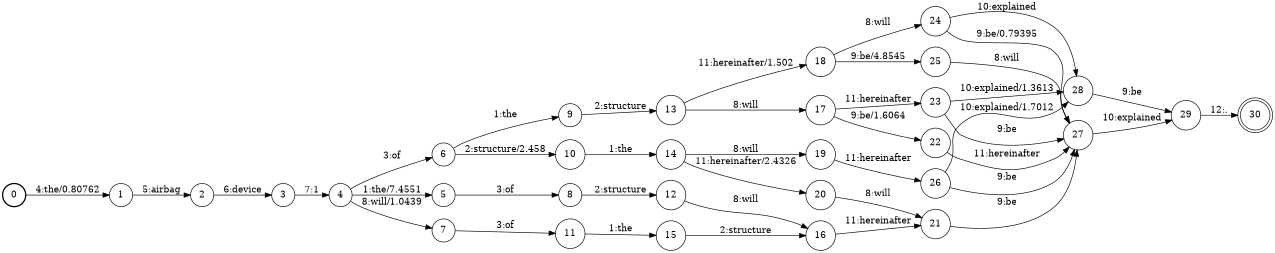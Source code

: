 digraph FST {
rankdir = LR;
size = "8.5,11";
label = "";
center = 1;
orientation = Portrait;
ranksep = "0.4";
nodesep = "0.25";
0 [label = "0", shape = circle, style = bold, fontsize = 14]
	0 -> 1 [label = "4:the/0.80762", fontsize = 14];
1 [label = "1", shape = circle, style = solid, fontsize = 14]
	1 -> 2 [label = "5:airbag", fontsize = 14];
2 [label = "2", shape = circle, style = solid, fontsize = 14]
	2 -> 3 [label = "6:device", fontsize = 14];
3 [label = "3", shape = circle, style = solid, fontsize = 14]
	3 -> 4 [label = "7:1", fontsize = 14];
4 [label = "4", shape = circle, style = solid, fontsize = 14]
	4 -> 6 [label = "3:of", fontsize = 14];
	4 -> 5 [label = "1:the/7.4551", fontsize = 14];
	4 -> 7 [label = "8:will/1.0439", fontsize = 14];
5 [label = "5", shape = circle, style = solid, fontsize = 14]
	5 -> 8 [label = "3:of", fontsize = 14];
6 [label = "6", shape = circle, style = solid, fontsize = 14]
	6 -> 10 [label = "2:structure/2.458", fontsize = 14];
	6 -> 9 [label = "1:the", fontsize = 14];
7 [label = "7", shape = circle, style = solid, fontsize = 14]
	7 -> 11 [label = "3:of", fontsize = 14];
8 [label = "8", shape = circle, style = solid, fontsize = 14]
	8 -> 12 [label = "2:structure", fontsize = 14];
9 [label = "9", shape = circle, style = solid, fontsize = 14]
	9 -> 13 [label = "2:structure", fontsize = 14];
10 [label = "10", shape = circle, style = solid, fontsize = 14]
	10 -> 14 [label = "1:the", fontsize = 14];
11 [label = "11", shape = circle, style = solid, fontsize = 14]
	11 -> 15 [label = "1:the", fontsize = 14];
12 [label = "12", shape = circle, style = solid, fontsize = 14]
	12 -> 16 [label = "8:will", fontsize = 14];
13 [label = "13", shape = circle, style = solid, fontsize = 14]
	13 -> 17 [label = "8:will", fontsize = 14];
	13 -> 18 [label = "11:hereinafter/1.502", fontsize = 14];
14 [label = "14", shape = circle, style = solid, fontsize = 14]
	14 -> 19 [label = "8:will", fontsize = 14];
	14 -> 20 [label = "11:hereinafter/2.4326", fontsize = 14];
15 [label = "15", shape = circle, style = solid, fontsize = 14]
	15 -> 16 [label = "2:structure", fontsize = 14];
16 [label = "16", shape = circle, style = solid, fontsize = 14]
	16 -> 21 [label = "11:hereinafter", fontsize = 14];
17 [label = "17", shape = circle, style = solid, fontsize = 14]
	17 -> 22 [label = "9:be/1.6064", fontsize = 14];
	17 -> 23 [label = "11:hereinafter", fontsize = 14];
18 [label = "18", shape = circle, style = solid, fontsize = 14]
	18 -> 24 [label = "8:will", fontsize = 14];
	18 -> 25 [label = "9:be/4.8545", fontsize = 14];
19 [label = "19", shape = circle, style = solid, fontsize = 14]
	19 -> 26 [label = "11:hereinafter", fontsize = 14];
20 [label = "20", shape = circle, style = solid, fontsize = 14]
	20 -> 21 [label = "8:will", fontsize = 14];
21 [label = "21", shape = circle, style = solid, fontsize = 14]
	21 -> 27 [label = "9:be", fontsize = 14];
22 [label = "22", shape = circle, style = solid, fontsize = 14]
	22 -> 27 [label = "11:hereinafter", fontsize = 14];
23 [label = "23", shape = circle, style = solid, fontsize = 14]
	23 -> 27 [label = "9:be", fontsize = 14];
	23 -> 28 [label = "10:explained/1.3613", fontsize = 14];
24 [label = "24", shape = circle, style = solid, fontsize = 14]
	24 -> 27 [label = "9:be/0.79395", fontsize = 14];
	24 -> 28 [label = "10:explained", fontsize = 14];
25 [label = "25", shape = circle, style = solid, fontsize = 14]
	25 -> 27 [label = "8:will", fontsize = 14];
26 [label = "26", shape = circle, style = solid, fontsize = 14]
	26 -> 27 [label = "9:be", fontsize = 14];
	26 -> 28 [label = "10:explained/1.7012", fontsize = 14];
27 [label = "27", shape = circle, style = solid, fontsize = 14]
	27 -> 29 [label = "10:explained", fontsize = 14];
28 [label = "28", shape = circle, style = solid, fontsize = 14]
	28 -> 29 [label = "9:be", fontsize = 14];
29 [label = "29", shape = circle, style = solid, fontsize = 14]
	29 -> 30 [label = "12:.", fontsize = 14];
30 [label = "30", shape = doublecircle, style = solid, fontsize = 14]
}
